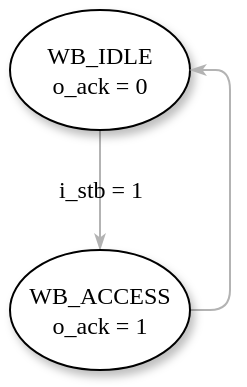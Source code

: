 <mxfile version="21.2.1" type="device">
  <diagram name="Page-1" id="42789a77-a242-8287-6e28-9cd8cfd52e62">
    <mxGraphModel dx="635" dy="382" grid="1" gridSize="10" guides="1" tooltips="1" connect="1" arrows="1" fold="1" page="1" pageScale="1" pageWidth="1100" pageHeight="850" background="none" math="0" shadow="0">
      <root>
        <mxCell id="0" />
        <mxCell id="1" parent="0" />
        <mxCell id="1ea317790d2ca983-14" value="i_stb = 1" style="edgeStyle=none;rounded=1;html=1;labelBackgroundColor=none;startArrow=none;startFill=0;startSize=5;endArrow=classicThin;endFill=1;endSize=5;jettySize=auto;orthogonalLoop=1;strokeColor=#B3B3B3;strokeWidth=1;fontFamily=Verdana;fontSize=12;entryX=0.5;entryY=0;entryDx=0;entryDy=0;" parent="1" source="1ea317790d2ca983-1" target="qmYS5lf5HrSsh7QNBeJt-1" edge="1">
          <mxGeometry relative="1" as="geometry">
            <mxPoint x="706.021" y="201.414" as="targetPoint" />
          </mxGeometry>
        </mxCell>
        <mxCell id="1ea317790d2ca983-1" value="WB_IDLE&lt;br&gt;o_ack = 0" style="ellipse;whiteSpace=wrap;html=1;rounded=0;shadow=1;comic=0;labelBackgroundColor=none;strokeWidth=1;fontFamily=Verdana;fontSize=12;align=center;" parent="1" vertex="1">
          <mxGeometry x="450" y="80" width="90" height="60" as="geometry" />
        </mxCell>
        <mxCell id="1ea317790d2ca983-15" value="" style="edgeStyle=none;rounded=1;html=1;labelBackgroundColor=none;startArrow=none;startFill=0;startSize=5;endArrow=classicThin;endFill=1;endSize=5;jettySize=auto;orthogonalLoop=1;strokeColor=#B3B3B3;strokeWidth=1;fontFamily=Verdana;fontSize=12;exitX=1;exitY=0.5;exitDx=0;exitDy=0;entryX=1;entryY=0.5;entryDx=0;entryDy=0;" parent="1" source="qmYS5lf5HrSsh7QNBeJt-1" target="1ea317790d2ca983-1" edge="1">
          <mxGeometry x="0.167" y="-30" relative="1" as="geometry">
            <mxPoint x="737.5" y="240" as="sourcePoint" />
            <Array as="points">
              <mxPoint x="560" y="230" />
              <mxPoint x="560" y="170" />
              <mxPoint x="560" y="110" />
            </Array>
            <mxPoint as="offset" />
          </mxGeometry>
        </mxCell>
        <mxCell id="qmYS5lf5HrSsh7QNBeJt-1" value="WB_ACCESS&lt;br&gt;o_ack = 1" style="ellipse;whiteSpace=wrap;html=1;rounded=0;shadow=1;comic=0;labelBackgroundColor=none;strokeWidth=1;fontFamily=Verdana;fontSize=12;align=center;" vertex="1" parent="1">
          <mxGeometry x="450" y="200" width="90" height="60" as="geometry" />
        </mxCell>
      </root>
    </mxGraphModel>
  </diagram>
</mxfile>
